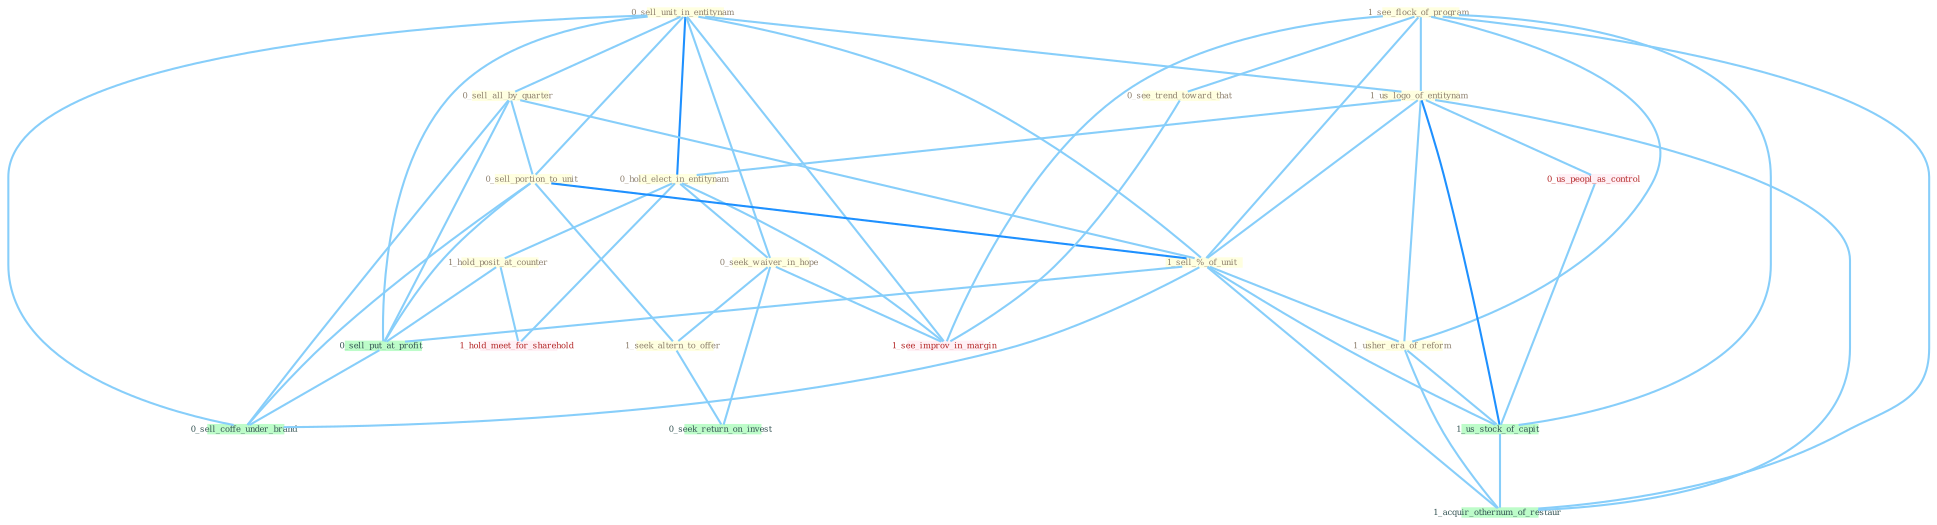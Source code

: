 Graph G{ 
    node
    [shape=polygon,style=filled,width=.5,height=.06,color="#BDFCC9",fixedsize=true,fontsize=4,
    fontcolor="#2f4f4f"];
    {node
    [color="#ffffe0", fontcolor="#8b7d6b"] "0_sell_unit_in_entitynam " "1_see_flock_of_program " "0_sell_all_by_quarter " "1_us_logo_of_entitynam " "0_hold_elect_in_entitynam " "0_sell_portion_to_unit " "0_seek_waiver_in_hope " "1_sell_%_of_unit " "1_usher_era_of_reform " "0_see_trend_toward_that " "1_hold_posit_at_counter " "1_seek_altern_to_offer "}
{node [color="#fff0f5", fontcolor="#b22222"] "0_us_peopl_as_control " "1_see_improv_in_margin " "1_hold_meet_for_sharehold "}
edge [color="#B0E2FF"];

	"0_sell_unit_in_entitynam " -- "0_sell_all_by_quarter " [w="1", color="#87cefa" ];
	"0_sell_unit_in_entitynam " -- "1_us_logo_of_entitynam " [w="1", color="#87cefa" ];
	"0_sell_unit_in_entitynam " -- "0_hold_elect_in_entitynam " [w="2", color="#1e90ff" , len=0.8];
	"0_sell_unit_in_entitynam " -- "0_sell_portion_to_unit " [w="1", color="#87cefa" ];
	"0_sell_unit_in_entitynam " -- "0_seek_waiver_in_hope " [w="1", color="#87cefa" ];
	"0_sell_unit_in_entitynam " -- "1_sell_%_of_unit " [w="1", color="#87cefa" ];
	"0_sell_unit_in_entitynam " -- "0_sell_put_at_profit " [w="1", color="#87cefa" ];
	"0_sell_unit_in_entitynam " -- "1_see_improv_in_margin " [w="1", color="#87cefa" ];
	"0_sell_unit_in_entitynam " -- "0_sell_coffe_under_brand " [w="1", color="#87cefa" ];
	"1_see_flock_of_program " -- "1_us_logo_of_entitynam " [w="1", color="#87cefa" ];
	"1_see_flock_of_program " -- "1_sell_%_of_unit " [w="1", color="#87cefa" ];
	"1_see_flock_of_program " -- "1_usher_era_of_reform " [w="1", color="#87cefa" ];
	"1_see_flock_of_program " -- "0_see_trend_toward_that " [w="1", color="#87cefa" ];
	"1_see_flock_of_program " -- "1_us_stock_of_capit " [w="1", color="#87cefa" ];
	"1_see_flock_of_program " -- "1_see_improv_in_margin " [w="1", color="#87cefa" ];
	"1_see_flock_of_program " -- "1_acquir_othernum_of_restaur " [w="1", color="#87cefa" ];
	"0_sell_all_by_quarter " -- "0_sell_portion_to_unit " [w="1", color="#87cefa" ];
	"0_sell_all_by_quarter " -- "1_sell_%_of_unit " [w="1", color="#87cefa" ];
	"0_sell_all_by_quarter " -- "0_sell_put_at_profit " [w="1", color="#87cefa" ];
	"0_sell_all_by_quarter " -- "0_sell_coffe_under_brand " [w="1", color="#87cefa" ];
	"1_us_logo_of_entitynam " -- "0_hold_elect_in_entitynam " [w="1", color="#87cefa" ];
	"1_us_logo_of_entitynam " -- "1_sell_%_of_unit " [w="1", color="#87cefa" ];
	"1_us_logo_of_entitynam " -- "1_usher_era_of_reform " [w="1", color="#87cefa" ];
	"1_us_logo_of_entitynam " -- "0_us_peopl_as_control " [w="1", color="#87cefa" ];
	"1_us_logo_of_entitynam " -- "1_us_stock_of_capit " [w="2", color="#1e90ff" , len=0.8];
	"1_us_logo_of_entitynam " -- "1_acquir_othernum_of_restaur " [w="1", color="#87cefa" ];
	"0_hold_elect_in_entitynam " -- "0_seek_waiver_in_hope " [w="1", color="#87cefa" ];
	"0_hold_elect_in_entitynam " -- "1_hold_posit_at_counter " [w="1", color="#87cefa" ];
	"0_hold_elect_in_entitynam " -- "1_see_improv_in_margin " [w="1", color="#87cefa" ];
	"0_hold_elect_in_entitynam " -- "1_hold_meet_for_sharehold " [w="1", color="#87cefa" ];
	"0_sell_portion_to_unit " -- "1_sell_%_of_unit " [w="2", color="#1e90ff" , len=0.8];
	"0_sell_portion_to_unit " -- "1_seek_altern_to_offer " [w="1", color="#87cefa" ];
	"0_sell_portion_to_unit " -- "0_sell_put_at_profit " [w="1", color="#87cefa" ];
	"0_sell_portion_to_unit " -- "0_sell_coffe_under_brand " [w="1", color="#87cefa" ];
	"0_seek_waiver_in_hope " -- "1_seek_altern_to_offer " [w="1", color="#87cefa" ];
	"0_seek_waiver_in_hope " -- "0_seek_return_on_invest " [w="1", color="#87cefa" ];
	"0_seek_waiver_in_hope " -- "1_see_improv_in_margin " [w="1", color="#87cefa" ];
	"1_sell_%_of_unit " -- "1_usher_era_of_reform " [w="1", color="#87cefa" ];
	"1_sell_%_of_unit " -- "0_sell_put_at_profit " [w="1", color="#87cefa" ];
	"1_sell_%_of_unit " -- "1_us_stock_of_capit " [w="1", color="#87cefa" ];
	"1_sell_%_of_unit " -- "0_sell_coffe_under_brand " [w="1", color="#87cefa" ];
	"1_sell_%_of_unit " -- "1_acquir_othernum_of_restaur " [w="1", color="#87cefa" ];
	"1_usher_era_of_reform " -- "1_us_stock_of_capit " [w="1", color="#87cefa" ];
	"1_usher_era_of_reform " -- "1_acquir_othernum_of_restaur " [w="1", color="#87cefa" ];
	"0_see_trend_toward_that " -- "1_see_improv_in_margin " [w="1", color="#87cefa" ];
	"1_hold_posit_at_counter " -- "0_sell_put_at_profit " [w="1", color="#87cefa" ];
	"1_hold_posit_at_counter " -- "1_hold_meet_for_sharehold " [w="1", color="#87cefa" ];
	"1_seek_altern_to_offer " -- "0_seek_return_on_invest " [w="1", color="#87cefa" ];
	"0_us_peopl_as_control " -- "1_us_stock_of_capit " [w="1", color="#87cefa" ];
	"0_sell_put_at_profit " -- "0_sell_coffe_under_brand " [w="1", color="#87cefa" ];
	"1_us_stock_of_capit " -- "1_acquir_othernum_of_restaur " [w="1", color="#87cefa" ];
}